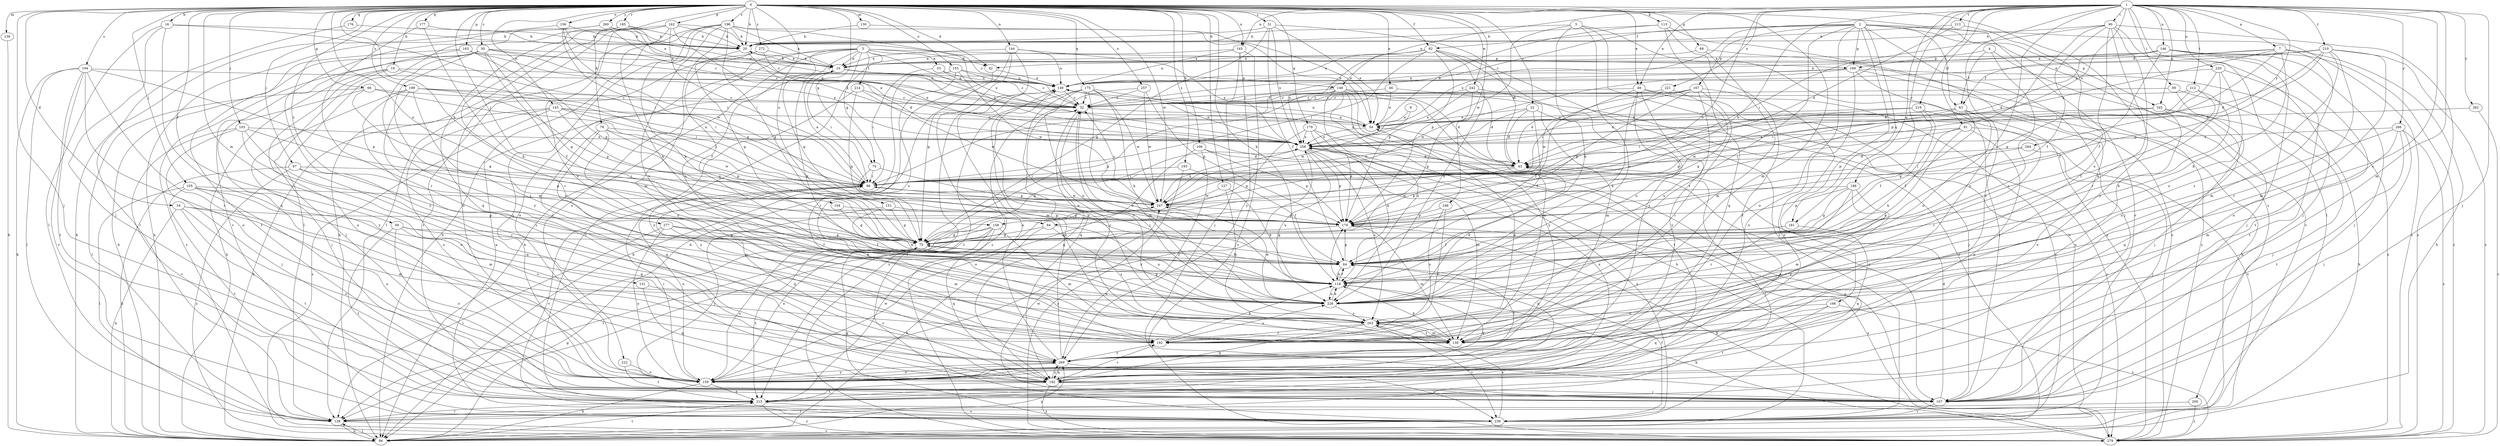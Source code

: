 strict digraph  {
0;
1;
2;
3;
4;
5;
6;
7;
10;
16;
19;
20;
22;
30;
31;
32;
34;
42;
43;
46;
49;
53;
54;
59;
62;
63;
64;
66;
69;
74;
75;
78;
84;
86;
90;
91;
95;
96;
97;
103;
104;
105;
107;
109;
113;
118;
127;
128;
130;
131;
136;
139;
143;
144;
145;
146;
148;
149;
151;
155;
156;
158;
159;
162;
163;
165;
166;
167;
169;
170;
175;
176;
177;
179;
181;
182;
185;
186;
192;
193;
194;
196;
199;
200;
203;
210;
212;
213;
214;
215;
219;
220;
221;
222;
226;
236;
242;
246;
247;
257;
258;
260;
262;
264;
266;
269;
272;
277;
279;
0 -> 16  [label=b];
0 -> 19  [label=b];
0 -> 20  [label=b];
0 -> 22  [label=c];
0 -> 30  [label=c];
0 -> 31  [label=c];
0 -> 34  [label=d];
0 -> 42  [label=d];
0 -> 46  [label=e];
0 -> 49  [label=e];
0 -> 59  [label=f];
0 -> 62  [label=f];
0 -> 66  [label=g];
0 -> 69  [label=g];
0 -> 74  [label=g];
0 -> 78  [label=h];
0 -> 84  [label=h];
0 -> 97  [label=j];
0 -> 103  [label=j];
0 -> 104  [label=j];
0 -> 105  [label=j];
0 -> 107  [label=j];
0 -> 109  [label=k];
0 -> 113  [label=k];
0 -> 118  [label=k];
0 -> 127  [label=l];
0 -> 130  [label=m];
0 -> 131  [label=m];
0 -> 136  [label=m];
0 -> 139  [label=m];
0 -> 143  [label=n];
0 -> 144  [label=n];
0 -> 145  [label=n];
0 -> 151  [label=o];
0 -> 155  [label=o];
0 -> 156  [label=o];
0 -> 158  [label=o];
0 -> 162  [label=p];
0 -> 163  [label=p];
0 -> 175  [label=q];
0 -> 176  [label=q];
0 -> 177  [label=q];
0 -> 179  [label=q];
0 -> 185  [label=r];
0 -> 193  [label=s];
0 -> 194  [label=s];
0 -> 196  [label=s];
0 -> 199  [label=s];
0 -> 200  [label=s];
0 -> 236  [label=v];
0 -> 242  [label=w];
0 -> 246  [label=w];
0 -> 247  [label=w];
0 -> 257  [label=x];
0 -> 260  [label=y];
0 -> 272  [label=z];
0 -> 277  [label=z];
1 -> 7  [label=a];
1 -> 49  [label=e];
1 -> 84  [label=h];
1 -> 90  [label=i];
1 -> 91  [label=i];
1 -> 95  [label=i];
1 -> 107  [label=j];
1 -> 128  [label=l];
1 -> 139  [label=m];
1 -> 145  [label=n];
1 -> 146  [label=n];
1 -> 148  [label=n];
1 -> 158  [label=o];
1 -> 159  [label=o];
1 -> 165  [label=p];
1 -> 181  [label=q];
1 -> 186  [label=r];
1 -> 203  [label=s];
1 -> 210  [label=t];
1 -> 212  [label=t];
1 -> 213  [label=t];
1 -> 219  [label=u];
1 -> 220  [label=u];
1 -> 221  [label=u];
1 -> 258  [label=x];
1 -> 262  [label=y];
1 -> 264  [label=y];
1 -> 266  [label=y];
1 -> 269  [label=y];
2 -> 32  [label=c];
2 -> 62  [label=f];
2 -> 63  [label=f];
2 -> 107  [label=j];
2 -> 159  [label=o];
2 -> 165  [label=p];
2 -> 166  [label=p];
2 -> 167  [label=p];
2 -> 169  [label=p];
2 -> 181  [label=q];
2 -> 192  [label=r];
2 -> 236  [label=v];
2 -> 258  [label=x];
2 -> 279  [label=z];
3 -> 10  [label=a];
3 -> 42  [label=d];
3 -> 53  [label=e];
3 -> 74  [label=g];
3 -> 75  [label=g];
3 -> 86  [label=h];
3 -> 159  [label=o];
3 -> 169  [label=p];
3 -> 214  [label=t];
3 -> 222  [label=u];
3 -> 226  [label=u];
3 -> 236  [label=v];
3 -> 258  [label=x];
4 -> 63  [label=f];
4 -> 107  [label=j];
4 -> 169  [label=p];
4 -> 203  [label=s];
5 -> 20  [label=b];
5 -> 86  [label=h];
5 -> 118  [label=k];
5 -> 170  [label=p];
5 -> 226  [label=u];
5 -> 279  [label=z];
6 -> 54  [label=e];
6 -> 247  [label=w];
7 -> 42  [label=d];
7 -> 63  [label=f];
7 -> 86  [label=h];
7 -> 96  [label=i];
7 -> 118  [label=k];
7 -> 139  [label=m];
7 -> 258  [label=x];
10 -> 20  [label=b];
10 -> 96  [label=i];
10 -> 118  [label=k];
10 -> 148  [label=n];
10 -> 149  [label=n];
16 -> 20  [label=b];
16 -> 96  [label=i];
16 -> 107  [label=j];
16 -> 128  [label=l];
16 -> 182  [label=q];
19 -> 86  [label=h];
19 -> 96  [label=i];
19 -> 107  [label=j];
19 -> 149  [label=n];
19 -> 159  [label=o];
20 -> 10  [label=a];
20 -> 43  [label=d];
20 -> 75  [label=g];
22 -> 43  [label=d];
22 -> 54  [label=e];
22 -> 64  [label=f];
22 -> 247  [label=w];
22 -> 279  [label=z];
30 -> 10  [label=a];
30 -> 32  [label=c];
30 -> 54  [label=e];
30 -> 64  [label=f];
30 -> 75  [label=g];
30 -> 86  [label=h];
30 -> 192  [label=r];
30 -> 269  [label=y];
30 -> 279  [label=z];
31 -> 20  [label=b];
31 -> 43  [label=d];
31 -> 54  [label=e];
31 -> 64  [label=f];
31 -> 75  [label=g];
31 -> 258  [label=x];
32 -> 54  [label=e];
32 -> 182  [label=q];
32 -> 226  [label=u];
34 -> 86  [label=h];
34 -> 139  [label=m];
34 -> 159  [label=o];
34 -> 170  [label=p];
34 -> 215  [label=t];
42 -> 149  [label=n];
42 -> 192  [label=r];
43 -> 96  [label=i];
43 -> 128  [label=l];
43 -> 170  [label=p];
46 -> 32  [label=c];
46 -> 54  [label=e];
46 -> 236  [label=v];
49 -> 32  [label=c];
49 -> 64  [label=f];
49 -> 107  [label=j];
49 -> 118  [label=k];
49 -> 226  [label=u];
49 -> 236  [label=v];
49 -> 269  [label=y];
53 -> 32  [label=c];
53 -> 96  [label=i];
53 -> 149  [label=n];
54 -> 149  [label=n];
54 -> 258  [label=x];
59 -> 64  [label=f];
59 -> 75  [label=g];
59 -> 159  [label=o];
59 -> 203  [label=s];
59 -> 215  [label=t];
62 -> 10  [label=a];
62 -> 96  [label=i];
62 -> 149  [label=n];
62 -> 170  [label=p];
62 -> 226  [label=u];
62 -> 236  [label=v];
62 -> 258  [label=x];
62 -> 269  [label=y];
63 -> 54  [label=e];
63 -> 64  [label=f];
63 -> 159  [label=o];
63 -> 170  [label=p];
63 -> 226  [label=u];
63 -> 258  [label=x];
64 -> 96  [label=i];
64 -> 118  [label=k];
64 -> 170  [label=p];
66 -> 32  [label=c];
66 -> 75  [label=g];
66 -> 96  [label=i];
66 -> 128  [label=l];
66 -> 269  [label=y];
69 -> 10  [label=a];
69 -> 139  [label=m];
69 -> 279  [label=z];
74 -> 64  [label=f];
74 -> 96  [label=i];
74 -> 170  [label=p];
75 -> 64  [label=f];
75 -> 159  [label=o];
75 -> 215  [label=t];
78 -> 170  [label=p];
78 -> 182  [label=q];
78 -> 226  [label=u];
78 -> 247  [label=w];
78 -> 258  [label=x];
78 -> 269  [label=y];
84 -> 75  [label=g];
84 -> 86  [label=h];
84 -> 203  [label=s];
84 -> 226  [label=u];
86 -> 75  [label=g];
86 -> 128  [label=l];
86 -> 215  [label=t];
86 -> 269  [label=y];
90 -> 20  [label=b];
90 -> 64  [label=f];
90 -> 96  [label=i];
90 -> 107  [label=j];
90 -> 170  [label=p];
90 -> 192  [label=r];
90 -> 226  [label=u];
90 -> 269  [label=y];
90 -> 279  [label=z];
91 -> 96  [label=i];
91 -> 118  [label=k];
91 -> 159  [label=o];
91 -> 226  [label=u];
91 -> 236  [label=v];
91 -> 258  [label=x];
95 -> 32  [label=c];
95 -> 86  [label=h];
95 -> 107  [label=j];
96 -> 10  [label=a];
96 -> 159  [label=o];
96 -> 182  [label=q];
96 -> 236  [label=v];
96 -> 247  [label=w];
97 -> 86  [label=h];
97 -> 96  [label=i];
97 -> 139  [label=m];
97 -> 182  [label=q];
97 -> 279  [label=z];
103 -> 75  [label=g];
103 -> 107  [label=j];
103 -> 182  [label=q];
103 -> 192  [label=r];
103 -> 236  [label=v];
103 -> 258  [label=x];
104 -> 75  [label=g];
104 -> 170  [label=p];
105 -> 128  [label=l];
105 -> 139  [label=m];
105 -> 159  [label=o];
105 -> 215  [label=t];
105 -> 226  [label=u];
105 -> 247  [label=w];
107 -> 43  [label=d];
107 -> 236  [label=v];
107 -> 247  [label=w];
109 -> 43  [label=d];
109 -> 159  [label=o];
109 -> 170  [label=p];
109 -> 269  [label=y];
113 -> 20  [label=b];
113 -> 54  [label=e];
113 -> 182  [label=q];
113 -> 215  [label=t];
113 -> 279  [label=z];
118 -> 64  [label=f];
118 -> 226  [label=u];
127 -> 118  [label=k];
127 -> 203  [label=s];
127 -> 247  [label=w];
128 -> 86  [label=h];
128 -> 279  [label=z];
130 -> 20  [label=b];
130 -> 54  [label=e];
131 -> 182  [label=q];
131 -> 226  [label=u];
136 -> 86  [label=h];
139 -> 32  [label=c];
139 -> 118  [label=k];
139 -> 203  [label=s];
143 -> 54  [label=e];
143 -> 75  [label=g];
143 -> 86  [label=h];
143 -> 96  [label=i];
143 -> 159  [label=o];
143 -> 258  [label=x];
143 -> 279  [label=z];
144 -> 10  [label=a];
144 -> 75  [label=g];
144 -> 86  [label=h];
144 -> 149  [label=n];
144 -> 258  [label=x];
144 -> 279  [label=z];
145 -> 10  [label=a];
145 -> 107  [label=j];
145 -> 149  [label=n];
145 -> 269  [label=y];
145 -> 279  [label=z];
146 -> 10  [label=a];
146 -> 43  [label=d];
146 -> 64  [label=f];
146 -> 107  [label=j];
146 -> 149  [label=n];
146 -> 159  [label=o];
146 -> 215  [label=t];
146 -> 279  [label=z];
148 -> 32  [label=c];
148 -> 43  [label=d];
148 -> 75  [label=g];
148 -> 86  [label=h];
148 -> 96  [label=i];
148 -> 139  [label=m];
148 -> 215  [label=t];
148 -> 226  [label=u];
148 -> 269  [label=y];
149 -> 32  [label=c];
149 -> 139  [label=m];
149 -> 279  [label=z];
151 -> 75  [label=g];
151 -> 107  [label=j];
151 -> 118  [label=k];
151 -> 170  [label=p];
155 -> 32  [label=c];
155 -> 86  [label=h];
155 -> 149  [label=n];
155 -> 226  [label=u];
155 -> 247  [label=w];
156 -> 20  [label=b];
156 -> 32  [label=c];
156 -> 86  [label=h];
156 -> 96  [label=i];
156 -> 247  [label=w];
158 -> 75  [label=g];
158 -> 128  [label=l];
158 -> 139  [label=m];
158 -> 159  [label=o];
158 -> 182  [label=q];
158 -> 236  [label=v];
159 -> 86  [label=h];
159 -> 96  [label=i];
159 -> 215  [label=t];
159 -> 258  [label=x];
159 -> 269  [label=y];
162 -> 20  [label=b];
162 -> 32  [label=c];
162 -> 86  [label=h];
162 -> 96  [label=i];
162 -> 118  [label=k];
162 -> 159  [label=o];
162 -> 203  [label=s];
162 -> 258  [label=x];
163 -> 10  [label=a];
163 -> 170  [label=p];
163 -> 215  [label=t];
163 -> 258  [label=x];
163 -> 269  [label=y];
165 -> 54  [label=e];
165 -> 107  [label=j];
165 -> 159  [label=o];
165 -> 182  [label=q];
165 -> 247  [label=w];
166 -> 182  [label=q];
166 -> 203  [label=s];
166 -> 215  [label=t];
166 -> 279  [label=z];
167 -> 32  [label=c];
167 -> 43  [label=d];
167 -> 159  [label=o];
167 -> 170  [label=p];
167 -> 192  [label=r];
167 -> 226  [label=u];
167 -> 247  [label=w];
169 -> 32  [label=c];
169 -> 86  [label=h];
169 -> 107  [label=j];
169 -> 149  [label=n];
169 -> 159  [label=o];
169 -> 247  [label=w];
169 -> 279  [label=z];
170 -> 75  [label=g];
170 -> 139  [label=m];
170 -> 279  [label=z];
175 -> 32  [label=c];
175 -> 43  [label=d];
175 -> 118  [label=k];
175 -> 139  [label=m];
175 -> 182  [label=q];
175 -> 215  [label=t];
175 -> 226  [label=u];
175 -> 247  [label=w];
176 -> 20  [label=b];
176 -> 128  [label=l];
177 -> 20  [label=b];
177 -> 118  [label=k];
177 -> 192  [label=r];
179 -> 75  [label=g];
179 -> 107  [label=j];
179 -> 118  [label=k];
179 -> 170  [label=p];
179 -> 258  [label=x];
181 -> 64  [label=f];
181 -> 75  [label=g];
181 -> 182  [label=q];
182 -> 107  [label=j];
182 -> 118  [label=k];
182 -> 170  [label=p];
182 -> 192  [label=r];
182 -> 215  [label=t];
182 -> 258  [label=x];
182 -> 269  [label=y];
182 -> 279  [label=z];
185 -> 20  [label=b];
185 -> 32  [label=c];
185 -> 54  [label=e];
185 -> 128  [label=l];
185 -> 182  [label=q];
185 -> 192  [label=r];
186 -> 75  [label=g];
186 -> 139  [label=m];
186 -> 170  [label=p];
186 -> 192  [label=r];
186 -> 247  [label=w];
186 -> 269  [label=y];
192 -> 54  [label=e];
192 -> 118  [label=k];
192 -> 226  [label=u];
192 -> 269  [label=y];
193 -> 64  [label=f];
193 -> 96  [label=i];
193 -> 279  [label=z];
194 -> 86  [label=h];
194 -> 128  [label=l];
194 -> 149  [label=n];
194 -> 159  [label=o];
194 -> 170  [label=p];
194 -> 192  [label=r];
194 -> 215  [label=t];
194 -> 236  [label=v];
196 -> 10  [label=a];
196 -> 20  [label=b];
196 -> 54  [label=e];
196 -> 75  [label=g];
196 -> 86  [label=h];
196 -> 107  [label=j];
196 -> 118  [label=k];
196 -> 128  [label=l];
196 -> 139  [label=m];
196 -> 203  [label=s];
196 -> 258  [label=x];
199 -> 32  [label=c];
199 -> 96  [label=i];
199 -> 107  [label=j];
199 -> 170  [label=p];
199 -> 192  [label=r];
199 -> 226  [label=u];
199 -> 269  [label=y];
200 -> 128  [label=l];
200 -> 279  [label=z];
203 -> 32  [label=c];
203 -> 139  [label=m];
203 -> 149  [label=n];
203 -> 182  [label=q];
203 -> 192  [label=r];
203 -> 236  [label=v];
210 -> 10  [label=a];
210 -> 43  [label=d];
210 -> 139  [label=m];
210 -> 149  [label=n];
210 -> 170  [label=p];
210 -> 192  [label=r];
210 -> 203  [label=s];
210 -> 279  [label=z];
212 -> 32  [label=c];
212 -> 64  [label=f];
212 -> 96  [label=i];
212 -> 118  [label=k];
213 -> 20  [label=b];
213 -> 43  [label=d];
213 -> 64  [label=f];
214 -> 32  [label=c];
214 -> 75  [label=g];
214 -> 247  [label=w];
214 -> 269  [label=y];
215 -> 128  [label=l];
215 -> 236  [label=v];
215 -> 247  [label=w];
215 -> 279  [label=z];
219 -> 54  [label=e];
219 -> 64  [label=f];
219 -> 75  [label=g];
219 -> 96  [label=i];
219 -> 192  [label=r];
220 -> 118  [label=k];
220 -> 149  [label=n];
220 -> 170  [label=p];
220 -> 215  [label=t];
220 -> 226  [label=u];
221 -> 32  [label=c];
221 -> 75  [label=g];
221 -> 96  [label=i];
222 -> 159  [label=o];
222 -> 215  [label=t];
226 -> 43  [label=d];
226 -> 75  [label=g];
226 -> 118  [label=k];
226 -> 203  [label=s];
226 -> 247  [label=w];
236 -> 10  [label=a];
236 -> 54  [label=e];
236 -> 64  [label=f];
236 -> 75  [label=g];
236 -> 203  [label=s];
236 -> 258  [label=x];
242 -> 32  [label=c];
242 -> 43  [label=d];
242 -> 75  [label=g];
242 -> 139  [label=m];
242 -> 258  [label=x];
246 -> 170  [label=p];
246 -> 192  [label=r];
246 -> 203  [label=s];
247 -> 32  [label=c];
247 -> 170  [label=p];
247 -> 258  [label=x];
257 -> 32  [label=c];
257 -> 128  [label=l];
257 -> 170  [label=p];
257 -> 247  [label=w];
258 -> 43  [label=d];
258 -> 75  [label=g];
258 -> 139  [label=m];
258 -> 149  [label=n];
258 -> 170  [label=p];
258 -> 203  [label=s];
258 -> 226  [label=u];
258 -> 279  [label=z];
260 -> 10  [label=a];
260 -> 20  [label=b];
260 -> 32  [label=c];
260 -> 86  [label=h];
260 -> 236  [label=v];
262 -> 54  [label=e];
262 -> 279  [label=z];
264 -> 43  [label=d];
264 -> 96  [label=i];
264 -> 107  [label=j];
266 -> 107  [label=j];
266 -> 139  [label=m];
266 -> 215  [label=t];
266 -> 226  [label=u];
266 -> 258  [label=x];
266 -> 279  [label=z];
269 -> 32  [label=c];
269 -> 64  [label=f];
269 -> 149  [label=n];
269 -> 159  [label=o];
269 -> 182  [label=q];
269 -> 236  [label=v];
272 -> 10  [label=a];
272 -> 64  [label=f];
272 -> 215  [label=t];
272 -> 258  [label=x];
277 -> 64  [label=f];
277 -> 75  [label=g];
277 -> 118  [label=k];
277 -> 128  [label=l];
277 -> 139  [label=m];
277 -> 159  [label=o];
279 -> 118  [label=k];
279 -> 170  [label=p];
}
